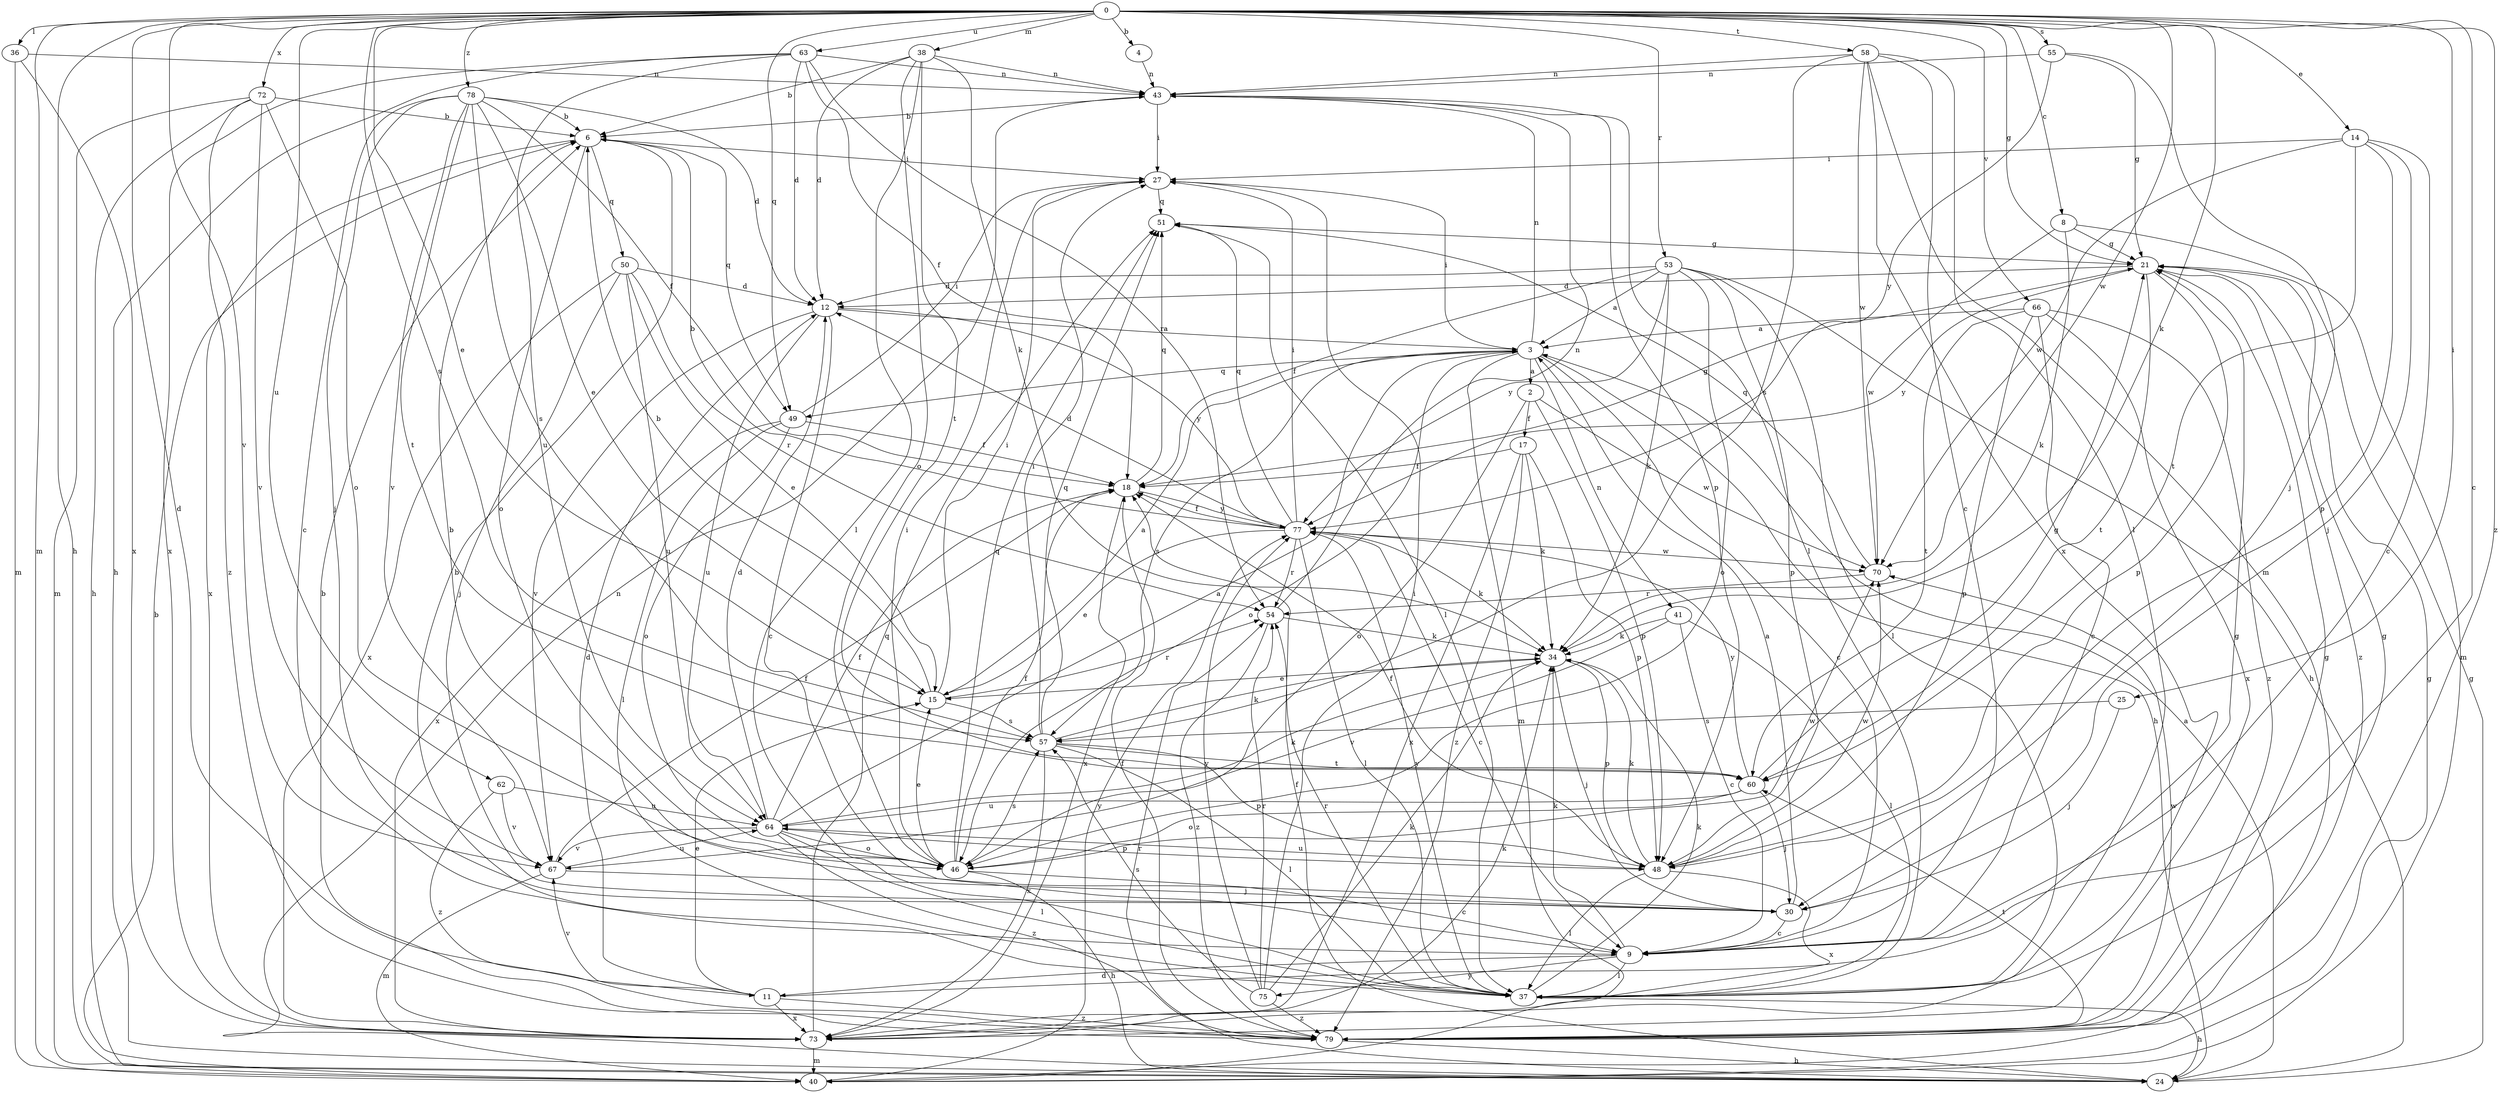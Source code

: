 strict digraph  {
0;
2;
3;
4;
6;
8;
9;
11;
12;
14;
15;
17;
18;
21;
24;
25;
27;
30;
34;
36;
37;
38;
40;
41;
43;
46;
48;
49;
50;
51;
53;
54;
55;
57;
58;
60;
62;
63;
64;
66;
67;
70;
72;
73;
75;
77;
78;
79;
0 -> 4  [label=b];
0 -> 8  [label=c];
0 -> 9  [label=c];
0 -> 11  [label=d];
0 -> 14  [label=e];
0 -> 15  [label=e];
0 -> 21  [label=g];
0 -> 24  [label=h];
0 -> 25  [label=i];
0 -> 34  [label=k];
0 -> 36  [label=l];
0 -> 38  [label=m];
0 -> 40  [label=m];
0 -> 49  [label=q];
0 -> 53  [label=r];
0 -> 55  [label=s];
0 -> 57  [label=s];
0 -> 58  [label=t];
0 -> 62  [label=u];
0 -> 63  [label=u];
0 -> 66  [label=v];
0 -> 67  [label=v];
0 -> 70  [label=w];
0 -> 72  [label=x];
0 -> 78  [label=z];
0 -> 79  [label=z];
2 -> 17  [label=f];
2 -> 46  [label=o];
2 -> 48  [label=p];
2 -> 70  [label=w];
3 -> 2  [label=a];
3 -> 9  [label=c];
3 -> 24  [label=h];
3 -> 27  [label=i];
3 -> 40  [label=m];
3 -> 41  [label=n];
3 -> 43  [label=n];
3 -> 46  [label=o];
3 -> 49  [label=q];
3 -> 57  [label=s];
4 -> 43  [label=n];
6 -> 27  [label=i];
6 -> 46  [label=o];
6 -> 49  [label=q];
6 -> 50  [label=q];
6 -> 73  [label=x];
8 -> 21  [label=g];
8 -> 34  [label=k];
8 -> 40  [label=m];
8 -> 70  [label=w];
9 -> 11  [label=d];
9 -> 34  [label=k];
9 -> 37  [label=l];
9 -> 75  [label=y];
11 -> 12  [label=d];
11 -> 15  [label=e];
11 -> 21  [label=g];
11 -> 67  [label=v];
11 -> 73  [label=x];
11 -> 79  [label=z];
12 -> 3  [label=a];
12 -> 9  [label=c];
12 -> 64  [label=u];
12 -> 67  [label=v];
12 -> 77  [label=y];
14 -> 9  [label=c];
14 -> 27  [label=i];
14 -> 30  [label=j];
14 -> 48  [label=p];
14 -> 60  [label=t];
14 -> 70  [label=w];
15 -> 3  [label=a];
15 -> 6  [label=b];
15 -> 27  [label=i];
15 -> 54  [label=r];
15 -> 57  [label=s];
17 -> 18  [label=f];
17 -> 34  [label=k];
17 -> 48  [label=p];
17 -> 73  [label=x];
17 -> 79  [label=z];
18 -> 21  [label=g];
18 -> 51  [label=q];
18 -> 73  [label=x];
18 -> 77  [label=y];
21 -> 12  [label=d];
21 -> 48  [label=p];
21 -> 60  [label=t];
21 -> 77  [label=y];
21 -> 79  [label=z];
24 -> 3  [label=a];
24 -> 18  [label=f];
24 -> 21  [label=g];
24 -> 43  [label=n];
24 -> 54  [label=r];
25 -> 30  [label=j];
25 -> 57  [label=s];
27 -> 51  [label=q];
30 -> 3  [label=a];
30 -> 6  [label=b];
30 -> 9  [label=c];
34 -> 15  [label=e];
34 -> 30  [label=j];
34 -> 48  [label=p];
36 -> 40  [label=m];
36 -> 43  [label=n];
36 -> 73  [label=x];
37 -> 6  [label=b];
37 -> 21  [label=g];
37 -> 24  [label=h];
37 -> 34  [label=k];
37 -> 54  [label=r];
37 -> 77  [label=y];
38 -> 6  [label=b];
38 -> 12  [label=d];
38 -> 34  [label=k];
38 -> 37  [label=l];
38 -> 43  [label=n];
38 -> 46  [label=o];
38 -> 60  [label=t];
40 -> 6  [label=b];
40 -> 21  [label=g];
40 -> 77  [label=y];
41 -> 9  [label=c];
41 -> 34  [label=k];
41 -> 37  [label=l];
41 -> 67  [label=v];
43 -> 6  [label=b];
43 -> 27  [label=i];
43 -> 37  [label=l];
43 -> 48  [label=p];
46 -> 9  [label=c];
46 -> 15  [label=e];
46 -> 18  [label=f];
46 -> 24  [label=h];
46 -> 27  [label=i];
46 -> 51  [label=q];
46 -> 57  [label=s];
46 -> 70  [label=w];
48 -> 18  [label=f];
48 -> 34  [label=k];
48 -> 37  [label=l];
48 -> 64  [label=u];
48 -> 70  [label=w];
48 -> 73  [label=x];
49 -> 18  [label=f];
49 -> 27  [label=i];
49 -> 37  [label=l];
49 -> 46  [label=o];
49 -> 73  [label=x];
50 -> 12  [label=d];
50 -> 15  [label=e];
50 -> 30  [label=j];
50 -> 54  [label=r];
50 -> 64  [label=u];
50 -> 73  [label=x];
51 -> 21  [label=g];
51 -> 37  [label=l];
53 -> 3  [label=a];
53 -> 12  [label=d];
53 -> 18  [label=f];
53 -> 24  [label=h];
53 -> 34  [label=k];
53 -> 37  [label=l];
53 -> 46  [label=o];
53 -> 48  [label=p];
53 -> 77  [label=y];
54 -> 34  [label=k];
54 -> 43  [label=n];
54 -> 79  [label=z];
55 -> 21  [label=g];
55 -> 30  [label=j];
55 -> 43  [label=n];
55 -> 77  [label=y];
57 -> 27  [label=i];
57 -> 34  [label=k];
57 -> 37  [label=l];
57 -> 48  [label=p];
57 -> 51  [label=q];
57 -> 60  [label=t];
57 -> 73  [label=x];
58 -> 9  [label=c];
58 -> 37  [label=l];
58 -> 40  [label=m];
58 -> 43  [label=n];
58 -> 57  [label=s];
58 -> 70  [label=w];
58 -> 73  [label=x];
60 -> 21  [label=g];
60 -> 30  [label=j];
60 -> 46  [label=o];
60 -> 64  [label=u];
60 -> 77  [label=y];
62 -> 64  [label=u];
62 -> 67  [label=v];
62 -> 79  [label=z];
63 -> 12  [label=d];
63 -> 18  [label=f];
63 -> 24  [label=h];
63 -> 43  [label=n];
63 -> 54  [label=r];
63 -> 64  [label=u];
63 -> 73  [label=x];
64 -> 3  [label=a];
64 -> 12  [label=d];
64 -> 18  [label=f];
64 -> 34  [label=k];
64 -> 37  [label=l];
64 -> 46  [label=o];
64 -> 48  [label=p];
64 -> 67  [label=v];
64 -> 79  [label=z];
66 -> 3  [label=a];
66 -> 9  [label=c];
66 -> 48  [label=p];
66 -> 60  [label=t];
66 -> 73  [label=x];
66 -> 79  [label=z];
67 -> 18  [label=f];
67 -> 30  [label=j];
67 -> 40  [label=m];
67 -> 64  [label=u];
70 -> 51  [label=q];
70 -> 54  [label=r];
72 -> 6  [label=b];
72 -> 24  [label=h];
72 -> 40  [label=m];
72 -> 46  [label=o];
72 -> 67  [label=v];
72 -> 79  [label=z];
73 -> 34  [label=k];
73 -> 40  [label=m];
73 -> 51  [label=q];
75 -> 27  [label=i];
75 -> 34  [label=k];
75 -> 54  [label=r];
75 -> 57  [label=s];
75 -> 77  [label=y];
75 -> 79  [label=z];
77 -> 6  [label=b];
77 -> 9  [label=c];
77 -> 12  [label=d];
77 -> 15  [label=e];
77 -> 18  [label=f];
77 -> 27  [label=i];
77 -> 34  [label=k];
77 -> 37  [label=l];
77 -> 51  [label=q];
77 -> 54  [label=r];
77 -> 70  [label=w];
78 -> 6  [label=b];
78 -> 9  [label=c];
78 -> 12  [label=d];
78 -> 15  [label=e];
78 -> 18  [label=f];
78 -> 30  [label=j];
78 -> 57  [label=s];
78 -> 60  [label=t];
78 -> 67  [label=v];
79 -> 6  [label=b];
79 -> 18  [label=f];
79 -> 21  [label=g];
79 -> 24  [label=h];
79 -> 60  [label=t];
79 -> 70  [label=w];
}
